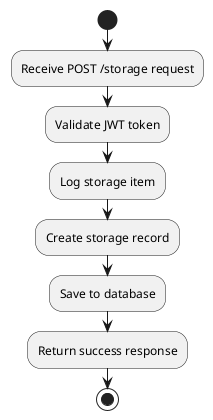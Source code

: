 @startuml
start

:Receive POST /storage request;
:Validate JWT token;

:Log storage item;
:Create storage record;
:Save to database;

:Return success response;
stop
@enduml
